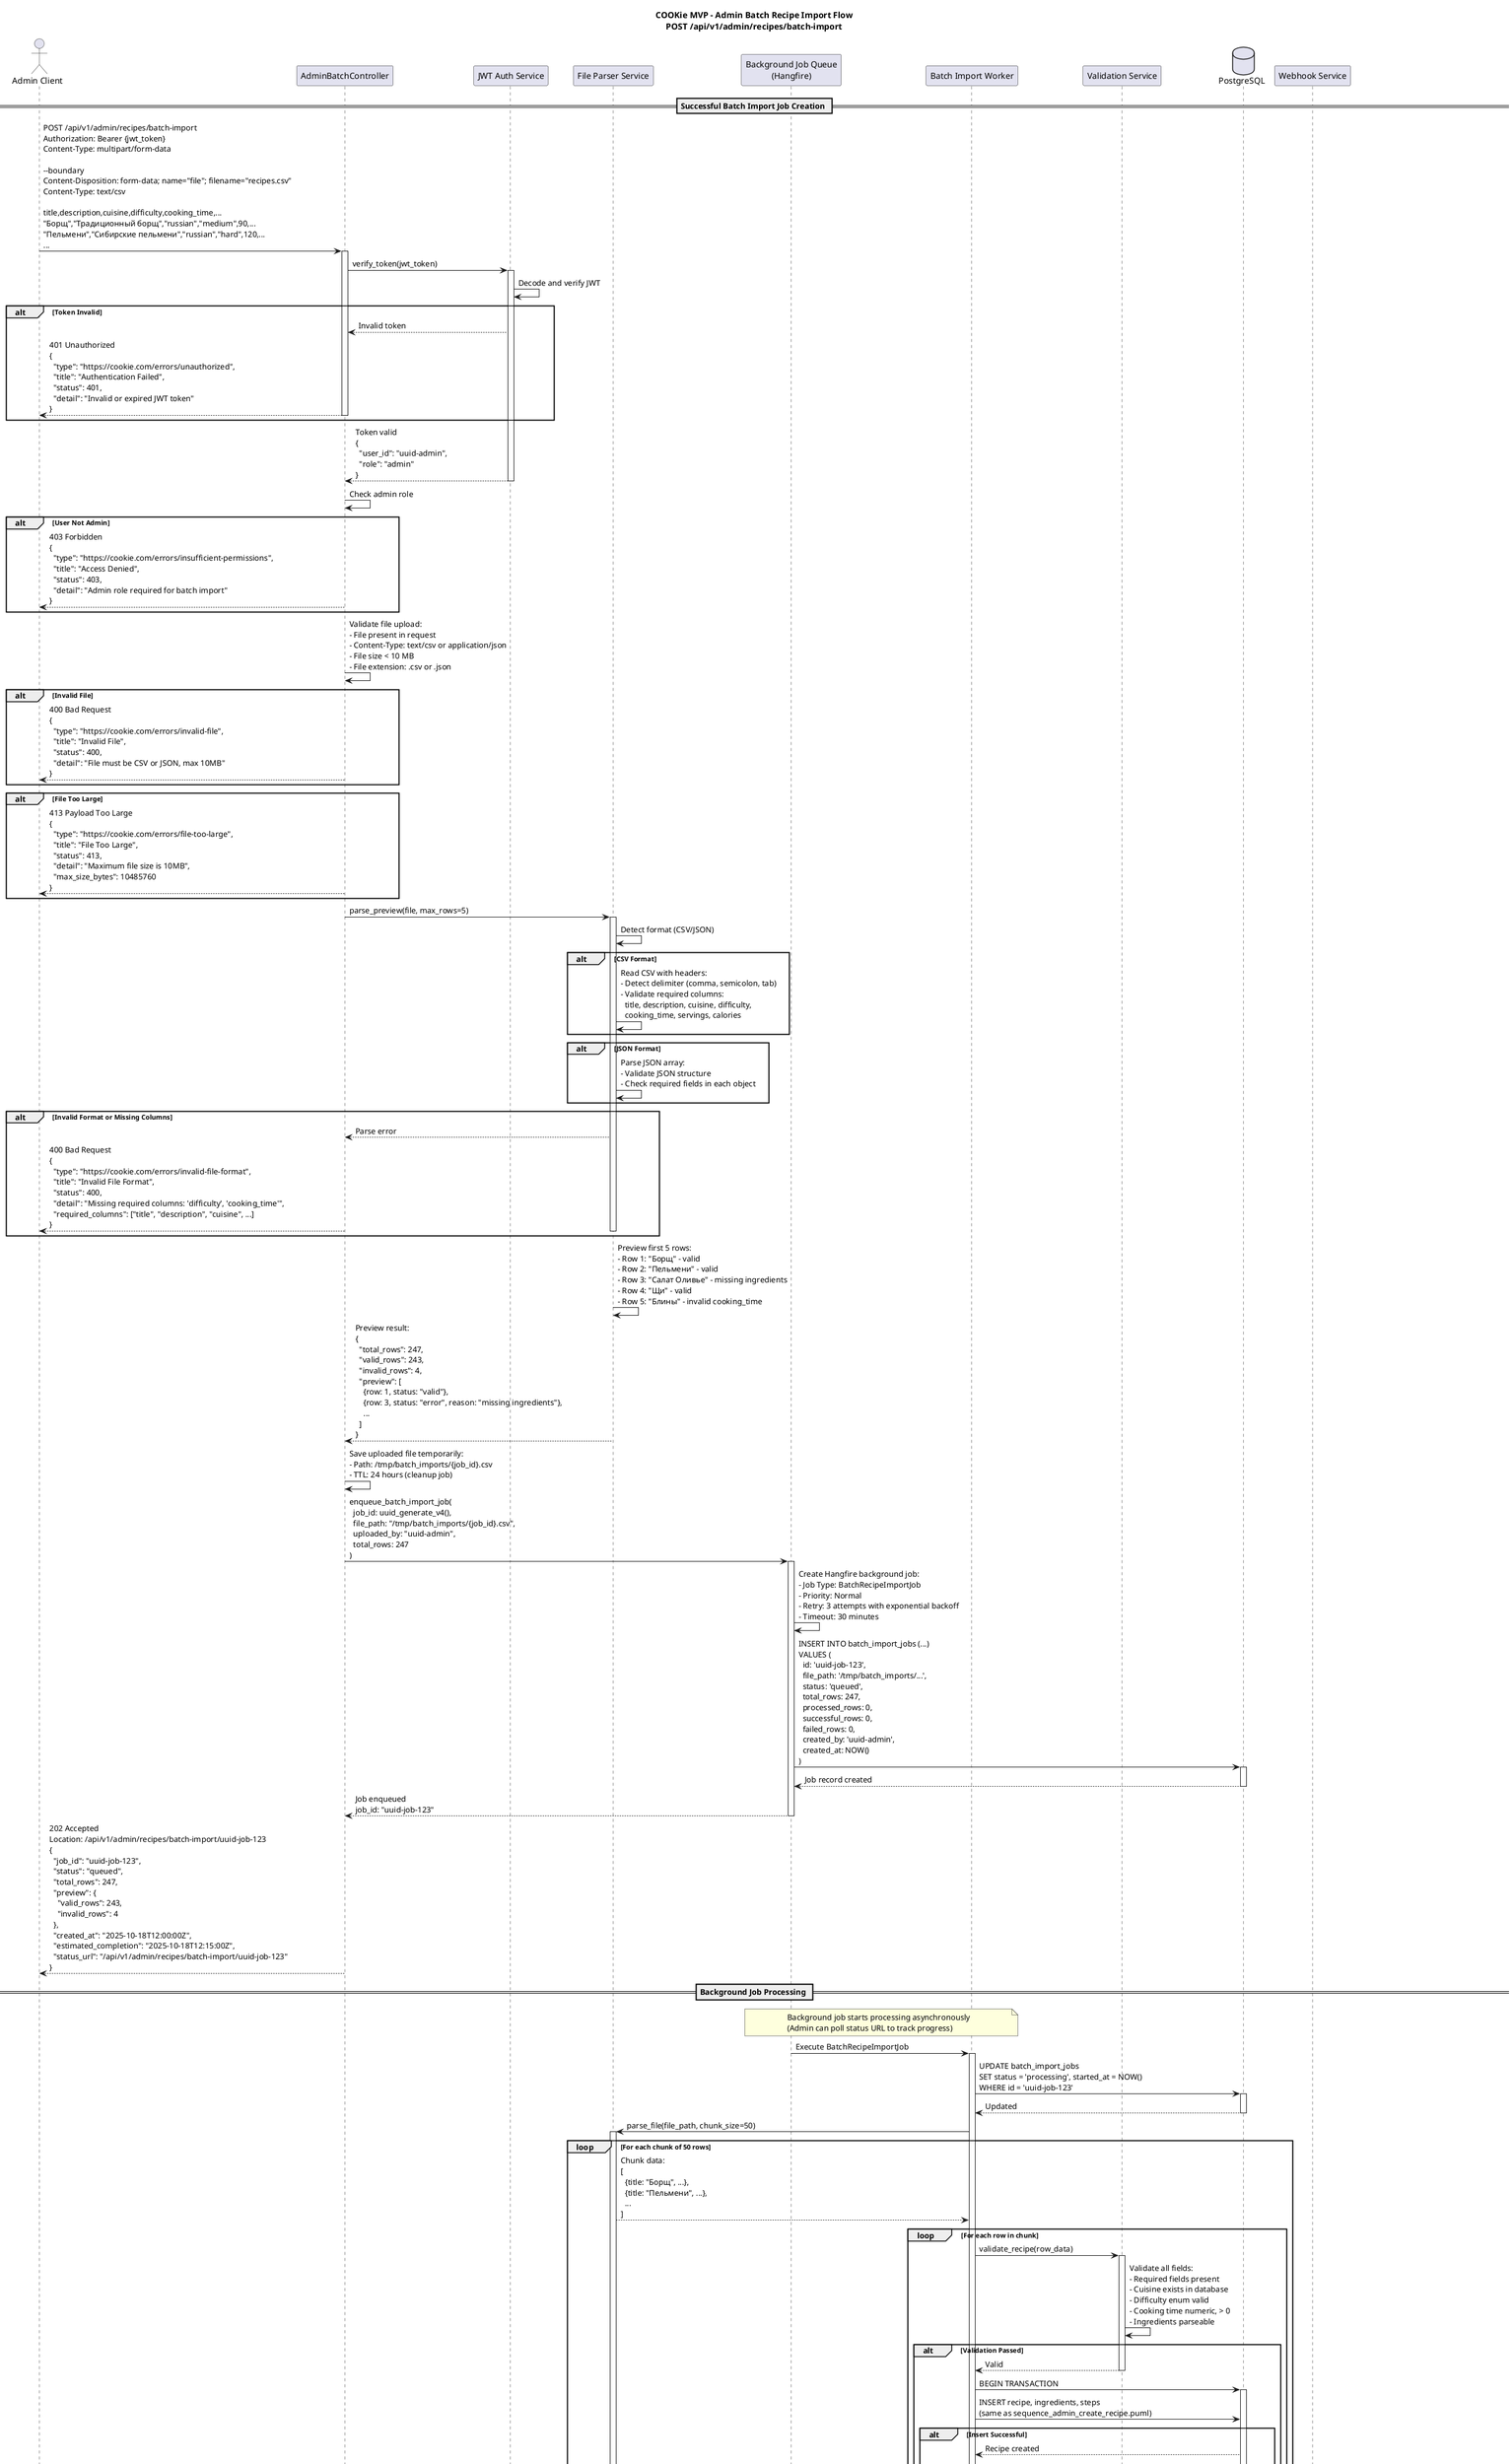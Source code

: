 @startuml sequence_admin_batch_import

title COOKie MVP - Admin Batch Recipe Import Flow\nPOST /api/v1/admin/recipes/batch-import

actor "Admin Client" as Client
participant "AdminBatchController" as Controller
participant "JWT Auth Service" as JWT
participant "File Parser Service" as Parser
participant "Background Job Queue\n(Hangfire)" as Queue
participant "Batch Import Worker" as Worker
participant "Validation Service" as Validator
database "PostgreSQL" as DB
participant "Webhook Service" as Webhook

== Successful Batch Import Job Creation ==

Client -> Controller: POST /api/v1/admin/recipes/batch-import\nAuthorization: Bearer {jwt_token}\nContent-Type: multipart/form-data\n\n--boundary\nContent-Disposition: form-data; name="file"; filename="recipes.csv"\nContent-Type: text/csv\n\ntitle,description,cuisine,difficulty,cooking_time,...\n"Борщ","Традиционный борщ","russian","medium",90,...\n"Пельмени","Сибирские пельмени","russian","hard",120,...\n...

activate Controller

Controller -> JWT: verify_token(jwt_token)
activate JWT

JWT -> JWT: Decode and verify JWT

alt Token Invalid
  JWT --> Controller: Invalid token
  Controller --> Client: 401 Unauthorized\n{\n  "type": "https://cookie.com/errors/unauthorized",\n  "title": "Authentication Failed",\n  "status": 401,\n  "detail": "Invalid or expired JWT token"\n}
  deactivate Controller
end

JWT --> Controller: Token valid\n{\n  "user_id": "uuid-admin",\n  "role": "admin"\n}
deactivate JWT

Controller -> Controller: Check admin role

alt User Not Admin
  Controller --> Client: 403 Forbidden\n{\n  "type": "https://cookie.com/errors/insufficient-permissions",\n  "title": "Access Denied",\n  "status": 403,\n  "detail": "Admin role required for batch import"\n}
  deactivate Controller
end

Controller -> Controller: Validate file upload:\n- File present in request\n- Content-Type: text/csv or application/json\n- File size < 10 MB\n- File extension: .csv or .json

alt Invalid File
  Controller --> Client: 400 Bad Request\n{\n  "type": "https://cookie.com/errors/invalid-file",\n  "title": "Invalid File",\n  "status": 400,\n  "detail": "File must be CSV or JSON, max 10MB"\n}
  deactivate Controller
end

alt File Too Large
  Controller --> Client: 413 Payload Too Large\n{\n  "type": "https://cookie.com/errors/file-too-large",\n  "title": "File Too Large",\n  "status": 413,\n  "detail": "Maximum file size is 10MB",\n  "max_size_bytes": 10485760\n}
  deactivate Controller
end

Controller -> Parser: parse_preview(file, max_rows=5)
activate Parser

Parser -> Parser: Detect format (CSV/JSON)

alt CSV Format
  Parser -> Parser: Read CSV with headers:\n- Detect delimiter (comma, semicolon, tab)\n- Validate required columns:\n  title, description, cuisine, difficulty,\n  cooking_time, servings, calories
end

alt JSON Format
  Parser -> Parser: Parse JSON array:\n- Validate JSON structure\n- Check required fields in each object
end

alt Invalid Format or Missing Columns
  Parser --> Controller: Parse error
  Controller --> Client: 400 Bad Request\n{\n  "type": "https://cookie.com/errors/invalid-file-format",\n  "title": "Invalid File Format",\n  "status": 400,\n  "detail": "Missing required columns: 'difficulty', 'cooking_time'",\n  "required_columns": ["title", "description", "cuisine", ...]\n}
  deactivate Parser
  deactivate Controller
end

Parser -> Parser: Preview first 5 rows:\n- Row 1: "Борщ" - valid\n- Row 2: "Пельмени" - valid\n- Row 3: "Салат Оливье" - missing ingredients\n- Row 4: "Щи" - valid\n- Row 5: "Блины" - invalid cooking_time

Parser --> Controller: Preview result:\n{\n  "total_rows": 247,\n  "valid_rows": 243,\n  "invalid_rows": 4,\n  "preview": [\n    {row: 1, status: "valid"},\n    {row: 3, status: "error", reason: "missing ingredients"},\n    ...\n  ]\n}
deactivate Parser

Controller -> Controller: Save uploaded file temporarily:\n- Path: /tmp/batch_imports/{job_id}.csv\n- TTL: 24 hours (cleanup job)

Controller -> Queue: enqueue_batch_import_job(\n  job_id: uuid_generate_v4(),\n  file_path: "/tmp/batch_imports/{job_id}.csv",\n  uploaded_by: "uuid-admin",\n  total_rows: 247\n)
activate Queue

Queue -> Queue: Create Hangfire background job:\n- Job Type: BatchRecipeImportJob\n- Priority: Normal\n- Retry: 3 attempts with exponential backoff\n- Timeout: 30 minutes

Queue -> DB: INSERT INTO batch_import_jobs (...)\nVALUES (\n  id: 'uuid-job-123',\n  file_path: '/tmp/batch_imports/...',\n  status: 'queued',\n  total_rows: 247,\n  processed_rows: 0,\n  successful_rows: 0,\n  failed_rows: 0,\n  created_by: 'uuid-admin',\n  created_at: NOW()\n)
activate DB

DB --> Queue: Job record created
deactivate DB

Queue --> Controller: Job enqueued\njob_id: "uuid-job-123"
deactivate Queue

Controller --> Client: 202 Accepted\nLocation: /api/v1/admin/recipes/batch-import/uuid-job-123\n{\n  "job_id": "uuid-job-123",\n  "status": "queued",\n  "total_rows": 247,\n  "preview": {\n    "valid_rows": 243,\n    "invalid_rows": 4\n  },\n  "created_at": "2025-10-18T12:00:00Z",\n  "estimated_completion": "2025-10-18T12:15:00Z",\n  "status_url": "/api/v1/admin/recipes/batch-import/uuid-job-123"\n}

deactivate Controller

== Background Job Processing ==

note over Queue, Worker
  Background job starts processing asynchronously
  (Admin can poll status URL to track progress)
end note

Queue -> Worker: Execute BatchRecipeImportJob
activate Worker

Worker -> DB: UPDATE batch_import_jobs\nSET status = 'processing', started_at = NOW()\nWHERE id = 'uuid-job-123'
activate DB
DB --> Worker: Updated
deactivate DB

Worker -> Parser: parse_file(file_path, chunk_size=50)
activate Parser

loop For each chunk of 50 rows
  Parser --> Worker: Chunk data:\n[\n  {title: "Борщ", ...},\n  {title: "Пельмени", ...},\n  ...\n]

  loop For each row in chunk
    Worker -> Validator: validate_recipe(row_data)
    activate Validator

    Validator -> Validator: Validate all fields:\n- Required fields present\n- Cuisine exists in database\n- Difficulty enum valid\n- Cooking time numeric, > 0\n- Ingredients parseable

    alt Validation Passed
      Validator --> Worker: Valid
      deactivate Validator

      Worker -> DB: BEGIN TRANSACTION
      activate DB

      Worker -> DB: INSERT recipe, ingredients, steps\n(same as sequence_admin_create_recipe.puml)

      alt Insert Successful
        DB --> Worker: Recipe created
        Worker -> DB: COMMIT
        DB --> Worker: Committed
        deactivate DB

        Worker -> Worker: Increment successful_rows counter
      else Insert Failed
        DB --> Worker: Error
        Worker -> DB: ROLLBACK
        DB --> Worker: Rolled back
        deactivate DB

        Worker -> Worker: Log error:\n- Row number\n- Recipe title\n- Error message

        Worker -> Worker: Increment failed_rows counter
      end

    else Validation Failed
      Validator --> Worker: Validation errors
      deactivate Validator

      Worker -> Worker: Log validation error:\n- Row number\n- Recipe title\n- Validation errors

      Worker -> Worker: Increment failed_rows counter
    end
  end

  Worker -> DB: UPDATE batch_import_jobs\nSET processed_rows = processed_rows + chunk_size,\n    successful_rows = ...,\n    failed_rows = ...\nWHERE id = 'uuid-job-123'
  activate DB
  DB --> Worker: Progress updated
  deactivate DB
end

deactivate Parser

Worker -> DB: UPDATE batch_import_jobs\nSET status = 'completed',\n    completed_at = NOW()\nWHERE id = 'uuid-job-123'
activate DB
DB --> Worker: Job completed
deactivate DB

Worker -> Webhook: send_completion_webhook(\n  job_id: "uuid-job-123",\n  admin_email: "admin@cookie.com"\n)
activate Webhook

Webhook -> Webhook: Send webhook notification:\n- Endpoint: configured webhook URL or email\n- Payload: job summary (total, successful, failed)\n- Retry: 3 attempts if delivery fails

Webhook --> Worker: Notification sent
deactivate Webhook

deactivate Worker

== Job Status Polling ==

Client -> Controller: GET /api/v1/admin/recipes/batch-import/uuid-job-123\nAuthorization: Bearer {jwt_token}

activate Controller

Controller -> JWT: verify_token(jwt_token)
activate JWT
JWT --> Controller: Admin verified
deactivate JWT

Controller -> DB: SELECT * FROM batch_import_jobs\nWHERE id = 'uuid-job-123'\n  AND created_by = 'uuid-admin'
activate DB

alt Job Not Found
  DB --> Controller: 0 rows
  Controller --> Client: 404 Not Found\n{\n  "type": "https://cookie.com/errors/not-found",\n  "title": "Job Not Found",\n  "status": 404,\n  "detail": "Batch import job not found"\n}
  deactivate DB
  deactivate Controller
end

DB --> Controller: Job record:\n{\n  "id": "uuid-job-123",\n  "status": "processing",\n  "total_rows": 247,\n  "processed_rows": 150,\n  "successful_rows": 147,\n  "failed_rows": 3,\n  "created_at": "2025-10-18T12:00:00Z",\n  "started_at": "2025-10-18T12:01:00Z",\n  "completed_at": null\n}
deactivate DB

Controller -> DB: SELECT * FROM batch_import_errors\nWHERE job_id = 'uuid-job-123'\nLIMIT 10
activate DB

DB --> Controller: Error logs:\n[\n  {row: 3, title: "Салат Оливье", error: "missing ingredients"},\n  {row: 27, title: "Окрошка", error: "invalid cooking_time"},\n  ...\n]
deactivate DB

Controller --> Client: 200 OK\n{\n  "job_id": "uuid-job-123",\n  "status": "processing",\n  "progress": {\n    "total_rows": 247,\n    "processed_rows": 150,\n    "successful_rows": 147,\n    "failed_rows": 3,\n    "percentage": 60.7\n  },\n  "created_at": "2025-10-18T12:00:00Z",\n  "started_at": "2025-10-18T12:01:00Z",\n  "estimated_completion": "2025-10-18T12:15:00Z",\n  "errors": [\n    {\n      "row": 3,\n      "title": "Салат Оливье",\n      "error": "missing ingredients field"\n    },\n    ...\n  ],\n  "download_url": "/api/v1/admin/recipes/batch-import/uuid-job-123/errors.csv"\n}

deactivate Controller

== Job Completion Status ==

note over Client, Webhook
  When admin polls after job completion:

  GET /api/v1/admin/recipes/batch-import/uuid-job-123

  200 OK
  {
    "job_id": "uuid-job-123",
    "status": "completed",
    "progress": {
      "total_rows": 247,
      "processed_rows": 247,
      "successful_rows": 243,
      "failed_rows": 4,
      "percentage": 100
    },
    "created_at": "2025-10-18T12:00:00Z",
    "started_at": "2025-10-18T12:01:00Z",
    "completed_at": "2025-10-18T12:14:32Z",
    "duration_seconds": 812,
    "errors": [...],
    "download_url": "/api/v1/admin/recipes/batch-import/uuid-job-123/errors.csv"
  }
end note

== Implementation Notes ==

note over Client, Webhook
  **Hangfire Background Jobs:**
  - ASP.NET Core background job framework
  - Persistent storage in PostgreSQL (hangfire schema)
  - Automatic retry with exponential backoff
  - Job dashboard: /hangfire (admin only)
  - Concurrent job limit: 5 batch imports

  **File Format Support:**

  **CSV Format:**
  - Headers: title,description,cuisine,difficulty,cooking_time,servings,calories,ingredients,instructions,tags
  - Ingredients: JSON array string or semicolon-separated
  - Instructions: JSON array or numbered text (1. Step one; 2. Step two)
  - Encoding: UTF-8 with BOM

  **JSON Format:**
  [
    {
      "title": "Борщ",
      "description": "...",
      "cuisine": "russian",
      "difficulty": "medium",
      "cooking_time": 90,
      "servings": 6,
      "calories": 250,
      "ingredients": [{...}],
      "instructions": [{...}],
      "tags": [...]
    },
    ...
  ]

  **Processing Strategy:**
  - Chunk size: 50 rows per batch
  - Each row processed in separate DB transaction
  - Failed rows logged but don't stop processing
  - Progress saved every chunk (atomic updates)
  - File cleanup after 24 hours

  **Error Handling:**
  - Validation errors: logged, row skipped
  - Database errors: logged, row skipped, transaction rolled back
  - Parse errors: logged, row skipped
  - Job failure (crash): Hangfire auto-retries up to 3 times

  **Webhook Notification:**
  - Sent on job completion (success or failure)
  - Includes summary: total, successful, failed rows
  - Email notification alternative if no webhook configured
  - Admin can download error log CSV
end note

== Error Scenarios ==

note over Client, Webhook
  **400 Bad Request:**
  - Missing file in request
  - Invalid file format (not CSV/JSON)
  - Invalid file structure (missing required columns)
  - Malformed CSV (inconsistent column count)

  **401 Unauthorized:**
  - Missing or invalid JWT token

  **403 Forbidden:**
  - User role is not admin

  **413 Payload Too Large:**
  - File size exceeds 10MB limit
  - Too many rows (> 10,000 recipes)

  **500 Internal Server Error:**
  - File system error (cannot save temp file)
  - Hangfire queue failure
  - Database connection error

  **503 Service Unavailable:**
  - Too many concurrent batch imports (> 5)
  - Background job queue full
  - Rate limit: 10 batch imports per day per admin

  **Job Status Errors:**
  - Job status 'failed': parsing or system error
  - Job status 'cancelled': admin cancelled job
  - Job status 'timeout': exceeded 30 min limit
end note

== Related Diagrams ==

note over Client, Webhook
  **See Also:**
  - sequence_admin_create_recipe.puml: Single recipe creation logic
  - api_admin_endpoints.puml: Batch import API spec
  - error_flow_database_failure.puml: Database transaction errors
  - sequence_admin_publish_recipe.puml: Publishing imported recipes
end note

@enduml
